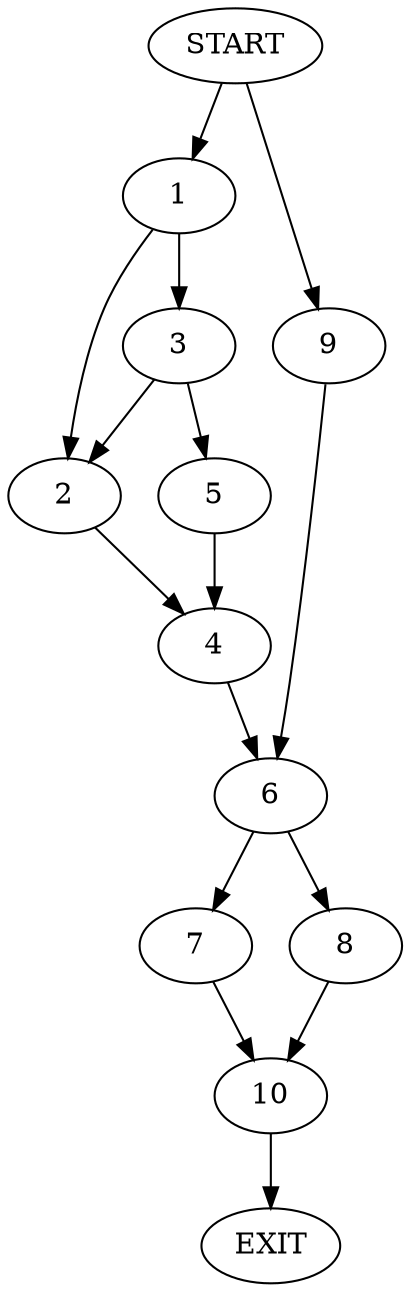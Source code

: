 digraph {
0 [label="START"]
11 [label="EXIT"]
0 -> 1
1 -> 2
1 -> 3
2 -> 4
3 -> 2
3 -> 5
5 -> 4
4 -> 6
6 -> 7
6 -> 8
0 -> 9
9 -> 6
8 -> 10
7 -> 10
10 -> 11
}
